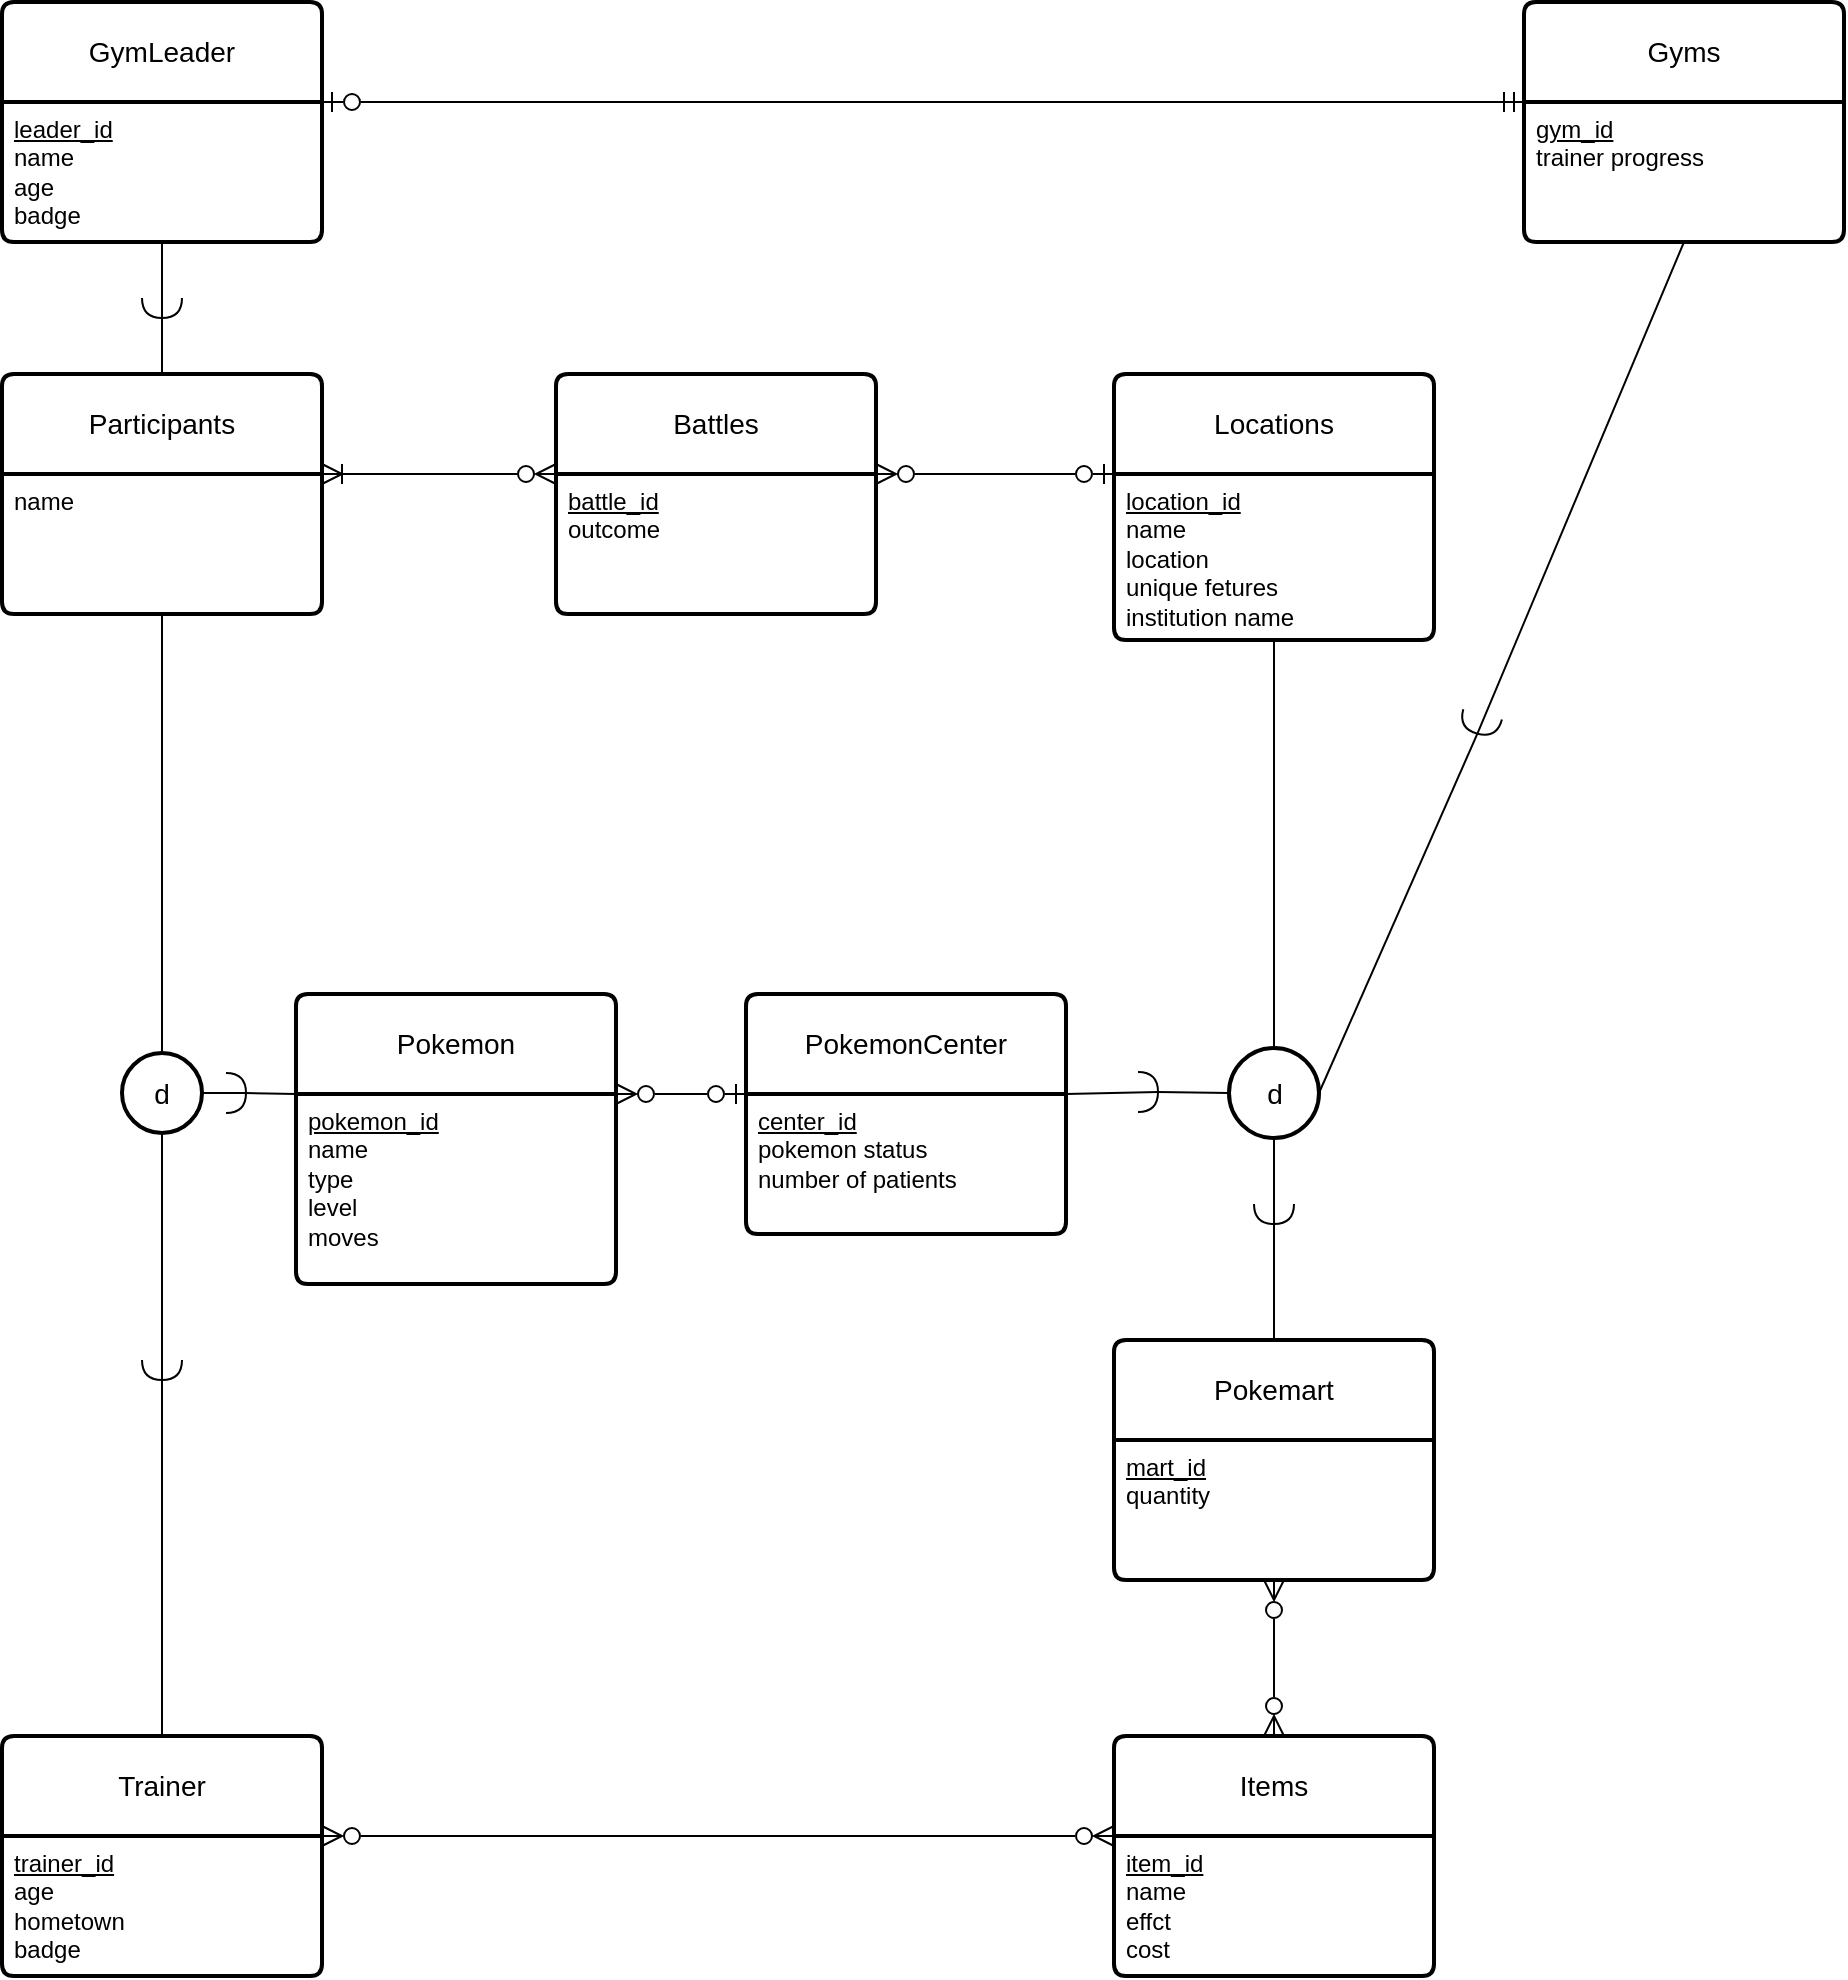 <mxfile version="24.7.15">
  <diagram name="Page-1" id="iXkENQzlqOqAyJ1tLL3-">
    <mxGraphModel dx="1647" dy="1219" grid="0" gridSize="10" guides="1" tooltips="1" connect="1" arrows="1" fold="1" page="0" pageScale="1" pageWidth="850" pageHeight="1100" math="0" shadow="0">
      <root>
        <mxCell id="0" />
        <mxCell id="1" parent="0" />
        <mxCell id="vgj3dtPzHjSHrn1I5zCm-1" value="Trainer" style="swimlane;childLayout=stackLayout;horizontal=1;startSize=50;horizontalStack=0;rounded=1;fontSize=14;fontStyle=0;strokeWidth=2;resizeParent=0;resizeLast=1;shadow=0;dashed=0;align=center;arcSize=4;whiteSpace=wrap;html=1;" vertex="1" parent="1">
          <mxGeometry x="-108" y="578" width="160" height="120" as="geometry" />
        </mxCell>
        <mxCell id="vgj3dtPzHjSHrn1I5zCm-2" value="&lt;div&gt;&lt;u&gt;trainer_id&lt;/u&gt;&lt;/div&gt;&lt;div&gt;age&lt;/div&gt;&lt;div&gt;hometown&lt;/div&gt;&lt;div&gt;badge&lt;/div&gt;" style="align=left;strokeColor=none;fillColor=none;spacingLeft=4;fontSize=12;verticalAlign=top;resizable=0;rotatable=0;part=1;html=1;" vertex="1" parent="vgj3dtPzHjSHrn1I5zCm-1">
          <mxGeometry y="50" width="160" height="70" as="geometry" />
        </mxCell>
        <mxCell id="vgj3dtPzHjSHrn1I5zCm-3" value="Pokemon" style="swimlane;childLayout=stackLayout;horizontal=1;startSize=50;horizontalStack=0;rounded=1;fontSize=14;fontStyle=0;strokeWidth=2;resizeParent=0;resizeLast=1;shadow=0;dashed=0;align=center;arcSize=4;whiteSpace=wrap;html=1;" vertex="1" parent="1">
          <mxGeometry x="39" y="207" width="160" height="145" as="geometry" />
        </mxCell>
        <mxCell id="vgj3dtPzHjSHrn1I5zCm-4" value="&lt;div&gt;&lt;u&gt;pokemon_id&lt;/u&gt;&lt;/div&gt;&lt;div&gt;name&lt;/div&gt;&lt;div&gt;type&lt;/div&gt;&lt;div&gt;level&lt;/div&gt;&lt;div&gt;moves&lt;/div&gt;" style="align=left;strokeColor=none;fillColor=none;spacingLeft=4;fontSize=12;verticalAlign=top;resizable=0;rotatable=0;part=1;html=1;" vertex="1" parent="vgj3dtPzHjSHrn1I5zCm-3">
          <mxGeometry y="50" width="160" height="95" as="geometry" />
        </mxCell>
        <mxCell id="vgj3dtPzHjSHrn1I5zCm-5" value="Locations" style="swimlane;childLayout=stackLayout;horizontal=1;startSize=50;horizontalStack=0;rounded=1;fontSize=14;fontStyle=0;strokeWidth=2;resizeParent=0;resizeLast=1;shadow=0;dashed=0;align=center;arcSize=4;whiteSpace=wrap;html=1;" vertex="1" parent="1">
          <mxGeometry x="448" y="-103" width="160" height="133" as="geometry" />
        </mxCell>
        <mxCell id="vgj3dtPzHjSHrn1I5zCm-6" value="&lt;u&gt;location_id&lt;/u&gt;&lt;div&gt;name&lt;div&gt;location&lt;/div&gt;&lt;div&gt;unique fetures&lt;/div&gt;&lt;/div&gt;&lt;div&gt;institution name&lt;/div&gt;" style="align=left;strokeColor=none;fillColor=none;spacingLeft=4;fontSize=12;verticalAlign=top;resizable=0;rotatable=0;part=1;html=1;" vertex="1" parent="vgj3dtPzHjSHrn1I5zCm-5">
          <mxGeometry y="50" width="160" height="83" as="geometry" />
        </mxCell>
        <mxCell id="vgj3dtPzHjSHrn1I5zCm-7" value="GymLeader" style="swimlane;childLayout=stackLayout;horizontal=1;startSize=50;horizontalStack=0;rounded=1;fontSize=14;fontStyle=0;strokeWidth=2;resizeParent=0;resizeLast=1;shadow=0;dashed=0;align=center;arcSize=4;whiteSpace=wrap;html=1;" vertex="1" parent="1">
          <mxGeometry x="-108" y="-289" width="160" height="120" as="geometry" />
        </mxCell>
        <mxCell id="vgj3dtPzHjSHrn1I5zCm-8" value="&lt;div&gt;&lt;u&gt;leader_id&lt;/u&gt;&lt;/div&gt;name&lt;div&gt;age&lt;/div&gt;&lt;div&gt;badge&lt;/div&gt;" style="align=left;strokeColor=none;fillColor=none;spacingLeft=4;fontSize=12;verticalAlign=top;resizable=0;rotatable=0;part=1;html=1;" vertex="1" parent="vgj3dtPzHjSHrn1I5zCm-7">
          <mxGeometry y="50" width="160" height="70" as="geometry" />
        </mxCell>
        <mxCell id="vgj3dtPzHjSHrn1I5zCm-9" value="Battles" style="swimlane;childLayout=stackLayout;horizontal=1;startSize=50;horizontalStack=0;rounded=1;fontSize=14;fontStyle=0;strokeWidth=2;resizeParent=0;resizeLast=1;shadow=0;dashed=0;align=center;arcSize=4;whiteSpace=wrap;html=1;" vertex="1" parent="1">
          <mxGeometry x="169" y="-103" width="160" height="120" as="geometry" />
        </mxCell>
        <mxCell id="vgj3dtPzHjSHrn1I5zCm-10" value="&lt;div&gt;&lt;u&gt;battle_id&lt;/u&gt;&lt;/div&gt;outcome" style="align=left;strokeColor=none;fillColor=none;spacingLeft=4;fontSize=12;verticalAlign=top;resizable=0;rotatable=0;part=1;html=1;" vertex="1" parent="vgj3dtPzHjSHrn1I5zCm-9">
          <mxGeometry y="50" width="160" height="70" as="geometry" />
        </mxCell>
        <mxCell id="vgj3dtPzHjSHrn1I5zCm-25" value="" style="edgeStyle=none;curved=1;rounded=0;orthogonalLoop=1;jettySize=auto;html=1;fontSize=12;startSize=8;endSize=8;endArrow=none;endFill=0;" edge="1" parent="1" source="vgj3dtPzHjSHrn1I5zCm-11" target="vgj3dtPzHjSHrn1I5zCm-24">
          <mxGeometry relative="1" as="geometry" />
        </mxCell>
        <mxCell id="vgj3dtPzHjSHrn1I5zCm-11" value="Participants" style="swimlane;childLayout=stackLayout;horizontal=1;startSize=50;horizontalStack=0;rounded=1;fontSize=14;fontStyle=0;strokeWidth=2;resizeParent=0;resizeLast=1;shadow=0;dashed=0;align=center;arcSize=4;whiteSpace=wrap;html=1;" vertex="1" parent="1">
          <mxGeometry x="-108" y="-103" width="160" height="120" as="geometry" />
        </mxCell>
        <mxCell id="vgj3dtPzHjSHrn1I5zCm-12" value="name" style="align=left;strokeColor=none;fillColor=none;spacingLeft=4;fontSize=12;verticalAlign=top;resizable=0;rotatable=0;part=1;html=1;" vertex="1" parent="vgj3dtPzHjSHrn1I5zCm-11">
          <mxGeometry y="50" width="160" height="70" as="geometry" />
        </mxCell>
        <mxCell id="vgj3dtPzHjSHrn1I5zCm-14" value="Items" style="swimlane;childLayout=stackLayout;horizontal=1;startSize=50;horizontalStack=0;rounded=1;fontSize=14;fontStyle=0;strokeWidth=2;resizeParent=0;resizeLast=1;shadow=0;dashed=0;align=center;arcSize=4;whiteSpace=wrap;html=1;" vertex="1" parent="1">
          <mxGeometry x="448" y="578" width="160" height="120" as="geometry" />
        </mxCell>
        <mxCell id="vgj3dtPzHjSHrn1I5zCm-15" value="&lt;div&gt;&lt;u&gt;item_id&lt;/u&gt;&lt;/div&gt;name&lt;div&gt;effct&lt;/div&gt;&lt;div&gt;cost&lt;/div&gt;" style="align=left;strokeColor=none;fillColor=none;spacingLeft=4;fontSize=12;verticalAlign=top;resizable=0;rotatable=0;part=1;html=1;" vertex="1" parent="vgj3dtPzHjSHrn1I5zCm-14">
          <mxGeometry y="50" width="160" height="70" as="geometry" />
        </mxCell>
        <mxCell id="vgj3dtPzHjSHrn1I5zCm-17" value="Gyms" style="swimlane;childLayout=stackLayout;horizontal=1;startSize=50;horizontalStack=0;rounded=1;fontSize=14;fontStyle=0;strokeWidth=2;resizeParent=0;resizeLast=1;shadow=0;dashed=0;align=center;arcSize=4;whiteSpace=wrap;html=1;" vertex="1" parent="1">
          <mxGeometry x="653" y="-289" width="160" height="120" as="geometry" />
        </mxCell>
        <mxCell id="vgj3dtPzHjSHrn1I5zCm-18" value="&lt;div&gt;&lt;u&gt;gym_id&lt;/u&gt;&lt;/div&gt;trainer progress" style="align=left;strokeColor=none;fillColor=none;spacingLeft=4;fontSize=12;verticalAlign=top;resizable=0;rotatable=0;part=1;html=1;" vertex="1" parent="vgj3dtPzHjSHrn1I5zCm-17">
          <mxGeometry y="50" width="160" height="70" as="geometry" />
        </mxCell>
        <mxCell id="vgj3dtPzHjSHrn1I5zCm-21" style="edgeStyle=none;curved=1;rounded=0;orthogonalLoop=1;jettySize=auto;html=1;entryX=0.5;entryY=0;entryDx=0;entryDy=0;fontSize=12;startSize=8;endSize=8;exitX=1;exitY=0.5;exitDx=0;exitDy=0;endArrow=none;endFill=0;exitPerimeter=0;" edge="1" parent="1" source="vgj3dtPzHjSHrn1I5zCm-73" target="vgj3dtPzHjSHrn1I5zCm-1">
          <mxGeometry relative="1" as="geometry" />
        </mxCell>
        <mxCell id="vgj3dtPzHjSHrn1I5zCm-22" style="edgeStyle=none;curved=1;rounded=0;orthogonalLoop=1;jettySize=auto;html=1;exitX=0.975;exitY=0.5;exitDx=0;exitDy=0;entryX=0;entryY=0;entryDx=0;entryDy=0;fontSize=12;startSize=8;endSize=8;endArrow=none;endFill=0;exitPerimeter=0;" edge="1" parent="1" source="vgj3dtPzHjSHrn1I5zCm-80" target="vgj3dtPzHjSHrn1I5zCm-4">
          <mxGeometry relative="1" as="geometry" />
        </mxCell>
        <mxCell id="vgj3dtPzHjSHrn1I5zCm-24" value="d" style="ellipse;whiteSpace=wrap;html=1;fontSize=14;fontStyle=0;startSize=50;rounded=1;strokeWidth=2;shadow=0;dashed=0;arcSize=4;" vertex="1" parent="1">
          <mxGeometry x="-48" y="236.5" width="40" height="40" as="geometry" />
        </mxCell>
        <mxCell id="vgj3dtPzHjSHrn1I5zCm-26" value="PokemonCenter" style="swimlane;childLayout=stackLayout;horizontal=1;startSize=50;horizontalStack=0;rounded=1;fontSize=14;fontStyle=0;strokeWidth=2;resizeParent=0;resizeLast=1;shadow=0;dashed=0;align=center;arcSize=4;whiteSpace=wrap;html=1;" vertex="1" parent="1">
          <mxGeometry x="264" y="207" width="160" height="120" as="geometry" />
        </mxCell>
        <mxCell id="vgj3dtPzHjSHrn1I5zCm-27" value="&lt;u&gt;center_id&lt;/u&gt;&lt;div&gt;pokemon status&lt;/div&gt;&lt;div&gt;number of patients&lt;/div&gt;" style="align=left;strokeColor=none;fillColor=none;spacingLeft=4;fontSize=12;verticalAlign=top;resizable=0;rotatable=0;part=1;html=1;" vertex="1" parent="vgj3dtPzHjSHrn1I5zCm-26">
          <mxGeometry y="50" width="160" height="70" as="geometry" />
        </mxCell>
        <mxCell id="vgj3dtPzHjSHrn1I5zCm-28" value="Pokemart" style="swimlane;childLayout=stackLayout;horizontal=1;startSize=50;horizontalStack=0;rounded=1;fontSize=14;fontStyle=0;strokeWidth=2;resizeParent=0;resizeLast=1;shadow=0;dashed=0;align=center;arcSize=4;whiteSpace=wrap;html=1;" vertex="1" parent="1">
          <mxGeometry x="448" y="380" width="160" height="120" as="geometry" />
        </mxCell>
        <mxCell id="vgj3dtPzHjSHrn1I5zCm-29" value="&lt;u&gt;mart_id&lt;/u&gt;&lt;div&gt;quantity&lt;/div&gt;" style="align=left;strokeColor=none;fillColor=none;spacingLeft=4;fontSize=12;verticalAlign=top;resizable=0;rotatable=0;part=1;html=1;" vertex="1" parent="vgj3dtPzHjSHrn1I5zCm-28">
          <mxGeometry y="50" width="160" height="70" as="geometry" />
        </mxCell>
        <mxCell id="vgj3dtPzHjSHrn1I5zCm-39" style="edgeStyle=none;curved=1;rounded=0;orthogonalLoop=1;jettySize=auto;html=1;exitX=0;exitY=0;exitDx=0;exitDy=0;entryX=1;entryY=0;entryDx=0;entryDy=0;fontSize=12;startSize=8;endSize=8;startArrow=ERmandOne;startFill=0;endArrow=ERzeroToOne;endFill=0;" edge="1" parent="1" source="vgj3dtPzHjSHrn1I5zCm-18" target="vgj3dtPzHjSHrn1I5zCm-8">
          <mxGeometry relative="1" as="geometry" />
        </mxCell>
        <mxCell id="vgj3dtPzHjSHrn1I5zCm-42" style="edgeStyle=none;curved=1;rounded=0;orthogonalLoop=1;jettySize=auto;html=1;exitX=1;exitY=0;exitDx=0;exitDy=0;entryX=0;entryY=0;entryDx=0;entryDy=0;fontSize=12;startSize=8;endSize=8;startArrow=ERzeroToMany;startFill=0;endArrow=ERzeroToOne;endFill=0;" edge="1" parent="1" source="vgj3dtPzHjSHrn1I5zCm-10" target="vgj3dtPzHjSHrn1I5zCm-6">
          <mxGeometry relative="1" as="geometry" />
        </mxCell>
        <mxCell id="vgj3dtPzHjSHrn1I5zCm-43" style="edgeStyle=none;curved=1;rounded=0;orthogonalLoop=1;jettySize=auto;html=1;exitX=0;exitY=0;exitDx=0;exitDy=0;entryX=1;entryY=0;entryDx=0;entryDy=0;fontSize=12;startSize=8;endSize=8;startArrow=ERzeroToMany;startFill=0;endArrow=ERoneToMany;endFill=0;" edge="1" parent="1" source="vgj3dtPzHjSHrn1I5zCm-10" target="vgj3dtPzHjSHrn1I5zCm-12">
          <mxGeometry relative="1" as="geometry" />
        </mxCell>
        <mxCell id="vgj3dtPzHjSHrn1I5zCm-44" style="edgeStyle=none;curved=1;rounded=0;orthogonalLoop=1;jettySize=auto;html=1;exitX=0.5;exitY=1;exitDx=0;exitDy=0;entryX=0.5;entryY=0;entryDx=0;entryDy=0;fontSize=12;startSize=8;endSize=8;endArrow=ERzeroToMany;endFill=0;startArrow=ERzeroToMany;startFill=0;" edge="1" parent="1" source="vgj3dtPzHjSHrn1I5zCm-29" target="vgj3dtPzHjSHrn1I5zCm-14">
          <mxGeometry relative="1" as="geometry" />
        </mxCell>
        <mxCell id="vgj3dtPzHjSHrn1I5zCm-45" style="edgeStyle=none;curved=1;rounded=0;orthogonalLoop=1;jettySize=auto;html=1;exitX=1;exitY=0;exitDx=0;exitDy=0;entryX=0;entryY=0;entryDx=0;entryDy=0;fontSize=12;startSize=8;endSize=8;startArrow=ERzeroToMany;startFill=0;endArrow=ERzeroToMany;endFill=0;" edge="1" parent="1" source="vgj3dtPzHjSHrn1I5zCm-2" target="vgj3dtPzHjSHrn1I5zCm-15">
          <mxGeometry relative="1" as="geometry" />
        </mxCell>
        <mxCell id="vgj3dtPzHjSHrn1I5zCm-54" value="" style="edgeStyle=none;curved=1;rounded=0;orthogonalLoop=1;jettySize=auto;html=1;fontSize=12;startSize=8;endSize=8;endArrow=none;endFill=0;exitX=0.5;exitY=1;exitDx=0;exitDy=0;" edge="1" parent="1" source="vgj3dtPzHjSHrn1I5zCm-5" target="vgj3dtPzHjSHrn1I5zCm-53">
          <mxGeometry relative="1" as="geometry">
            <mxPoint x="528" y="194" as="sourcePoint" />
          </mxGeometry>
        </mxCell>
        <mxCell id="vgj3dtPzHjSHrn1I5zCm-56" style="edgeStyle=none;curved=1;rounded=0;orthogonalLoop=1;jettySize=auto;html=1;exitX=1;exitY=0.5;exitDx=0;exitDy=0;entryX=0.5;entryY=0;entryDx=0;entryDy=0;fontSize=12;startSize=8;endSize=8;endArrow=none;endFill=0;exitPerimeter=0;" edge="1" parent="1" source="vgj3dtPzHjSHrn1I5zCm-86" target="vgj3dtPzHjSHrn1I5zCm-28">
          <mxGeometry relative="1" as="geometry" />
        </mxCell>
        <mxCell id="vgj3dtPzHjSHrn1I5zCm-58" style="edgeStyle=none;curved=1;rounded=0;orthogonalLoop=1;jettySize=auto;html=1;exitX=1;exitY=0.5;exitDx=0;exitDy=0;entryX=1;entryY=0;entryDx=0;entryDy=0;fontSize=12;startSize=8;endSize=8;endArrow=none;endFill=0;exitPerimeter=0;" edge="1" parent="1" source="vgj3dtPzHjSHrn1I5zCm-81" target="vgj3dtPzHjSHrn1I5zCm-27">
          <mxGeometry relative="1" as="geometry" />
        </mxCell>
        <mxCell id="vgj3dtPzHjSHrn1I5zCm-53" value="d" style="ellipse;whiteSpace=wrap;html=1;fontSize=14;fontStyle=0;startSize=50;rounded=1;strokeWidth=2;shadow=0;dashed=0;arcSize=4;" vertex="1" parent="1">
          <mxGeometry x="505.5" y="234" width="45" height="45" as="geometry" />
        </mxCell>
        <mxCell id="vgj3dtPzHjSHrn1I5zCm-59" style="edgeStyle=none;curved=1;rounded=0;orthogonalLoop=1;jettySize=auto;html=1;exitX=1;exitY=0.5;exitDx=0;exitDy=0;entryX=0.5;entryY=1;entryDx=0;entryDy=0;fontSize=12;startSize=8;endSize=8;endArrow=none;endFill=0;" edge="1" parent="1" source="vgj3dtPzHjSHrn1I5zCm-82" target="vgj3dtPzHjSHrn1I5zCm-18">
          <mxGeometry relative="1" as="geometry" />
        </mxCell>
        <mxCell id="vgj3dtPzHjSHrn1I5zCm-63" style="edgeStyle=none;curved=1;rounded=0;orthogonalLoop=1;jettySize=auto;html=1;exitX=1;exitY=0;exitDx=0;exitDy=0;entryX=0;entryY=0;entryDx=0;entryDy=0;fontSize=12;startSize=8;endSize=8;startArrow=ERzeroToMany;startFill=0;endArrow=ERzeroToOne;endFill=0;" edge="1" parent="1" source="vgj3dtPzHjSHrn1I5zCm-4" target="vgj3dtPzHjSHrn1I5zCm-27">
          <mxGeometry relative="1" as="geometry" />
        </mxCell>
        <mxCell id="vgj3dtPzHjSHrn1I5zCm-72" value="" style="edgeStyle=none;curved=1;rounded=0;orthogonalLoop=1;jettySize=auto;html=1;entryX=1;entryY=0.5;entryDx=0;entryDy=0;fontSize=12;startSize=8;endSize=8;exitX=0.5;exitY=1;exitDx=0;exitDy=0;endArrow=none;endFill=0;entryPerimeter=0;" edge="1" parent="1" source="vgj3dtPzHjSHrn1I5zCm-24" target="vgj3dtPzHjSHrn1I5zCm-73">
          <mxGeometry relative="1" as="geometry">
            <mxPoint x="-28" y="266" as="sourcePoint" />
            <mxPoint x="-28" y="578" as="targetPoint" />
          </mxGeometry>
        </mxCell>
        <mxCell id="vgj3dtPzHjSHrn1I5zCm-73" value="" style="shape=requiredInterface;html=1;verticalLabelPosition=bottom;sketch=0;rotation=90;" vertex="1" parent="1">
          <mxGeometry x="-33" y="385" width="10" height="20" as="geometry" />
        </mxCell>
        <mxCell id="vgj3dtPzHjSHrn1I5zCm-79" value="" style="edgeStyle=none;curved=1;rounded=0;orthogonalLoop=1;jettySize=auto;html=1;exitX=0.975;exitY=0.5;exitDx=0;exitDy=0;entryX=1;entryY=0.5;entryDx=0;entryDy=0;fontSize=12;startSize=8;endSize=8;endArrow=none;endFill=0;exitPerimeter=0;entryPerimeter=0;" edge="1" parent="1" source="vgj3dtPzHjSHrn1I5zCm-24" target="vgj3dtPzHjSHrn1I5zCm-80">
          <mxGeometry relative="1" as="geometry">
            <mxPoint x="-9" y="246" as="sourcePoint" />
            <mxPoint x="29" y="247" as="targetPoint" />
          </mxGeometry>
        </mxCell>
        <mxCell id="vgj3dtPzHjSHrn1I5zCm-80" value="" style="shape=requiredInterface;html=1;verticalLabelPosition=bottom;sketch=0;" vertex="1" parent="1">
          <mxGeometry x="4" y="246.5" width="10" height="20" as="geometry" />
        </mxCell>
        <mxCell id="vgj3dtPzHjSHrn1I5zCm-84" value="" style="edgeStyle=none;curved=1;rounded=0;orthogonalLoop=1;jettySize=auto;html=1;exitX=0;exitY=0.5;exitDx=0;exitDy=0;entryX=1;entryY=0.5;entryDx=0;entryDy=0;fontSize=12;startSize=8;endSize=8;endArrow=none;endFill=0;entryPerimeter=0;" edge="1" parent="1" source="vgj3dtPzHjSHrn1I5zCm-53" target="vgj3dtPzHjSHrn1I5zCm-81">
          <mxGeometry relative="1" as="geometry">
            <mxPoint x="506" y="257" as="sourcePoint" />
            <mxPoint x="405" y="257" as="targetPoint" />
          </mxGeometry>
        </mxCell>
        <mxCell id="vgj3dtPzHjSHrn1I5zCm-81" value="" style="shape=requiredInterface;html=1;verticalLabelPosition=bottom;sketch=0;" vertex="1" parent="1">
          <mxGeometry x="460" y="246" width="10" height="20" as="geometry" />
        </mxCell>
        <mxCell id="vgj3dtPzHjSHrn1I5zCm-85" value="" style="edgeStyle=none;curved=1;rounded=0;orthogonalLoop=1;jettySize=auto;html=1;exitX=0.5;exitY=1;exitDx=0;exitDy=0;entryX=1;entryY=0.5;entryDx=0;entryDy=0;fontSize=12;startSize=8;endSize=8;endArrow=none;endFill=0;entryPerimeter=0;" edge="1" parent="1" source="vgj3dtPzHjSHrn1I5zCm-53" target="vgj3dtPzHjSHrn1I5zCm-86">
          <mxGeometry relative="1" as="geometry">
            <mxPoint x="528" y="279" as="sourcePoint" />
            <mxPoint x="528" y="380" as="targetPoint" />
          </mxGeometry>
        </mxCell>
        <mxCell id="vgj3dtPzHjSHrn1I5zCm-86" value="" style="shape=requiredInterface;html=1;verticalLabelPosition=bottom;sketch=0;rotation=90;" vertex="1" parent="1">
          <mxGeometry x="523" y="307" width="10" height="20" as="geometry" />
        </mxCell>
        <mxCell id="vgj3dtPzHjSHrn1I5zCm-88" value="" style="edgeStyle=none;curved=1;rounded=0;orthogonalLoop=1;jettySize=auto;html=1;exitX=1;exitY=0.5;exitDx=0;exitDy=0;entryX=1;entryY=0.5;entryDx=0;entryDy=0;fontSize=12;startSize=8;endSize=8;endArrow=none;endFill=0;entryPerimeter=0;" edge="1" parent="1" source="vgj3dtPzHjSHrn1I5zCm-53" target="vgj3dtPzHjSHrn1I5zCm-82">
          <mxGeometry relative="1" as="geometry">
            <mxPoint x="550" y="257" as="sourcePoint" />
            <mxPoint x="733" y="-169" as="targetPoint" />
          </mxGeometry>
        </mxCell>
        <mxCell id="vgj3dtPzHjSHrn1I5zCm-82" value="" style="shape=requiredInterface;html=1;verticalLabelPosition=bottom;sketch=0;rotation=105;" vertex="1" parent="1">
          <mxGeometry x="626" y="62" width="10" height="20" as="geometry" />
        </mxCell>
        <mxCell id="vgj3dtPzHjSHrn1I5zCm-89" value="" style="shape=requiredInterface;html=1;verticalLabelPosition=bottom;sketch=0;rotation=90;" vertex="1" parent="1">
          <mxGeometry x="-33" y="-146" width="10" height="20" as="geometry" />
        </mxCell>
        <mxCell id="vgj3dtPzHjSHrn1I5zCm-91" value="" style="edgeStyle=none;curved=1;rounded=0;orthogonalLoop=1;jettySize=auto;html=1;fontSize=12;startSize=8;endSize=8;endArrow=none;endFill=0;exitX=0.5;exitY=1;exitDx=0;exitDy=0;entryX=0.5;entryY=0;entryDx=0;entryDy=0;" edge="1" parent="1" source="vgj3dtPzHjSHrn1I5zCm-8" target="vgj3dtPzHjSHrn1I5zCm-11">
          <mxGeometry relative="1" as="geometry">
            <mxPoint x="-18" y="27" as="sourcePoint" />
            <mxPoint x="-18" y="247" as="targetPoint" />
          </mxGeometry>
        </mxCell>
      </root>
    </mxGraphModel>
  </diagram>
</mxfile>
